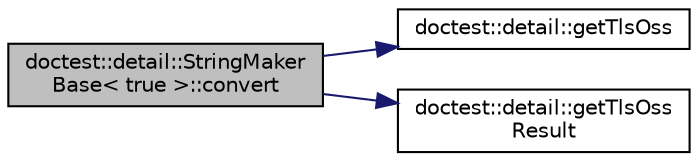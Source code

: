 digraph "doctest::detail::StringMakerBase&lt; true &gt;::convert"
{
 // LATEX_PDF_SIZE
  edge [fontname="Helvetica",fontsize="10",labelfontname="Helvetica",labelfontsize="10"];
  node [fontname="Helvetica",fontsize="10",shape=record];
  rankdir="LR";
  Node1 [label="doctest::detail::StringMaker\lBase\< true \>::convert",height=0.2,width=0.4,color="black", fillcolor="grey75", style="filled", fontcolor="black",tooltip=" "];
  Node1 -> Node2 [color="midnightblue",fontsize="10",style="solid"];
  Node2 [label="doctest::detail::getTlsOss",height=0.2,width=0.4,color="black", fillcolor="white", style="filled",URL="$namespacedoctest_1_1detail.html#ab4df12a4ff9fad5f16edcc1c54f6c4fc",tooltip=" "];
  Node1 -> Node3 [color="midnightblue",fontsize="10",style="solid"];
  Node3 [label="doctest::detail::getTlsOss\lResult",height=0.2,width=0.4,color="black", fillcolor="white", style="filled",URL="$namespacedoctest_1_1detail.html#a7b0b3df5fe79d7ffa8fa138201476df1",tooltip=" "];
}
